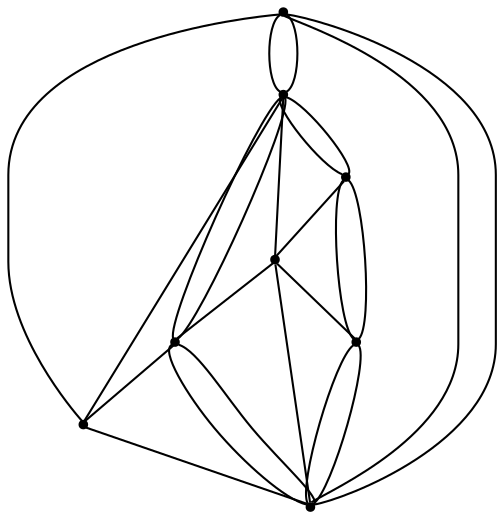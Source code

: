 graph {
  node [shape=point,comment="{\"directed\":false,\"doi\":\"10.1007/978-3-319-27261-0_20\",\"figure\":\"7 (3)\"}"]

  v0 [pos="748.2744319741456,1213.3179574674746"]
  v1 [pos="812.5888386369061,1124.8016915846522"]
  v2 [pos="719.5177464559963,1124.801691584652"]
  v3 [pos="748.2744319741456,1036.2887163621162"]
  v4 [pos="644.2161832470948,1179.5087757698293"]
  v5 [pos="644.2161832470947,1070.0968329668183"]
  v6 [pos="704.5351388606427,1083.0038835989794"]
  v7 [pos="736.2162557087188,1166.2828331311935"]

  v0 -- v4 [id="-1",pos="748.2744319741456,1213.3179574674746 739.2282270425026,1216.283762991166 729.5591827011451,1217.8737097161084 719.5188433562015,1217.8737097161084 688.5605704750647,1217.8737097161084 661.1341602033696,1202.762526133198 644.2161832470948,1179.5087757698293"]
  v4 -- v6 [id="-2",pos="644.2161832470948,1179.5087757698293 704.5351388606427,1083.0038835989794 704.5351388606427,1083.0038835989794 704.5351388606427,1083.0038835989794"]
  v4 -- v7 [id="-3",pos="644.2161832470948,1179.5087757698293 736.2162557087188,1166.2828331311935 736.2162557087188,1166.2828331311935 736.2162557087188,1166.2828331311935"]
  v5 -- v3 [id="-4",pos="644.2161832470947,1070.0968329668183 748.2744319741456,1036.2887163621162 748.2744319741456,1036.2887163621162 748.2744319741456,1036.2887163621162"]
  v5 -- v6 [id="-5",pos="644.2161832470947,1070.0968329668183 704.5351388606427,1083.0038835989794 704.5351388606427,1083.0038835989794 704.5351388606427,1083.0038835989794"]
  v4 -- v2 [id="-6",pos="644.2161832470948,1179.5087757698293 650.1785353354343,1173.0420719156946 650.1785353354343,1173.0420719156946 650.1785353354343,1173.0420719156946 656.1378510768287,1166.5828396090694 668.0522221356317,1153.6600510364094 680.6000610115414,1144.5420923938461 693.1520331346013,1135.424006576006 706.3333398276174,1130.1107506882627 712.9218629621325,1127.4520243523243 714.9820879527836,1126.6211723723436 715.7546723242776,1126.309602879851 719.5177464559963,1124.801691584652"]
  v4 -- v2 [id="-7",pos="644.2161832470948,1179.5087757698293 652.2038900275302,1175.8259387239643 652.2038900275302,1175.8259387239643 652.2038900275302,1175.8259387239643 660.1885604610205,1172.1587124433217 676.1577105627481,1164.8117967049138 688.7055494386577,1155.6979076712068 701.2575851501354,1146.5799490286436 710.3840492118093,1135.6867506977915 714.9514144897965,1130.2400879447273 716.3774244994331,1128.5380058343947 716.9121782530468,1127.8997250430198 719.5177464559963,1124.801691584652"]
  v1 -- v0 [id="-8",pos="812.5888386369061,1124.8016915846522 812.5878053251184,1166.1640245601136 785.6078451643771,1201.2233264375911 748.2744319741456,1213.3179574674746"]
  v6 -- v3 [id="-11",pos="704.5351388606427,1083.0038835989794 748.2744319741456,1036.2887163621162 748.2744319741456,1036.2887163621162 748.2744319741456,1036.2887163621162"]
  v6 -- v1 [id="-12",pos="704.5351388606427,1083.0038835989794 812.5888386369061,1124.8016915846522 812.5888386369061,1124.8016915846522 812.5888386369061,1124.8016915846522"]
  v6 -- v2 [id="-13",pos="704.5351388606427,1083.0038835989794 719.5177464559963,1124.801691584652 719.5177464559963,1124.801691584652 719.5177464559963,1124.801691584652"]
  v2 -- v1 [id="-15",pos="719.5177464559963,1124.801691584652 723.4474326745582,1123.8177543523857 724.2546901211556,1123.6155754690433 726.4073766454154,1123.0764317801302 733.3043036057654,1121.3511719756082 747.094024279315,1117.904849150697 762.6048290662761,1117.904849150697 778.1156338532372,1117.904849150697 795.3517195891778,1121.3511719756082 803.9739274985074,1123.0764317801302 812.5888386369061,1124.8016915846522 812.5888386369061,1124.8016915846522 812.5888386369061,1124.8016915846522"]
  v2 -- v1 [id="-17",pos="719.5177464559963,1124.801691584652 726.4073766454154,1123.0764317801302 726.4073766454154,1123.0764317801302 726.4073766454154,1123.0764317801302 733.3043036057654,1128.2480144095632 747.094024279315,1131.6943372344745 762.6048290662761,1131.6943372344745 778.1156338532372,1131.6943372344745 795.3517195891778,1128.2480144095632 803.9739274985074,1126.5227546050412 812.5888386369061,1124.8016915846522 812.5888386369061,1124.8016915846522 812.5888386369061,1124.8016915846522"]
  v0 -- v4 [id="-20",pos="748.2744319741456,1213.3179574674746 644.2161832470948,1179.5087757698293 644.2161832470948,1179.5087757698293 644.2161832470948,1179.5087757698293"]
  v0 -- v7 [id="-21",pos="748.2744319741456,1213.3179574674746 736.2162557087188,1166.2828331311935 736.2162557087188,1166.2828331311935 736.2162557087188,1166.2828331311935"]
  v3 -- v1 [id="-22",pos="748.2744319741456,1036.2887163621162 812.5888386369061,1124.8016915846522 812.5888386369061,1124.8016915846522 812.5888386369061,1124.8016915846522"]
  v7 -- v1 [id="-24",pos="736.2162557087188,1166.2828331311935 812.5888386369061,1124.8016915846522 812.5888386369061,1124.8016915846522 812.5888386369061,1124.8016915846522"]
  v2 -- v7 [id="-25",pos="719.5177464559963,1124.801691584652 736.2162557087188,1166.2828331311935 736.2162557087188,1166.2828331311935 736.2162557087188,1166.2828331311935"]
  v3 -- v1 [id="-30",pos="748.2744319741456,1036.2887163621162 785.6083567241367,1048.380762656427 812.5878053251183,1083.4397507410788 812.5888386369061,1124.8016915846522"]
  v3 -- v5 [id="-31",pos="748.2744319741456,1036.2887163621162 739.2289822519101,1033.319805526018 729.5595748063081,1031.7297370408344 719.5188433562015,1031.7297370408344 688.5599367735405,1031.7297370408344 661.1330373929886,1046.8415162068834 644.2161832470947,1070.0968329668183"]
  v1 -- v0 [id="-34",pos="812.5888386369061,1124.8016915846522 748.2744319741456,1213.3179574674746 748.2744319741456,1213.3179574674746 748.2744319741456,1213.3179574674746"]
  v5 -- v4 [id="-35",pos="644.2161832470947,1070.0968329668183 633.0348397899056,1085.4473178506676 626.4414877161485,1104.354334729379 626.4414877161485,1124.8016915846522 626.4414877161485,1145.2496820819501 633.0352484382917,1164.157247196339 644.2161832470948,1179.5087757698293"]
  v4 -- v5 [id="-39",pos="644.2161832470948,1179.5087757698293 644.2161832470947,1070.0968329668183 644.2161832470947,1070.0968329668183 644.2161832470947,1070.0968329668183"]
}